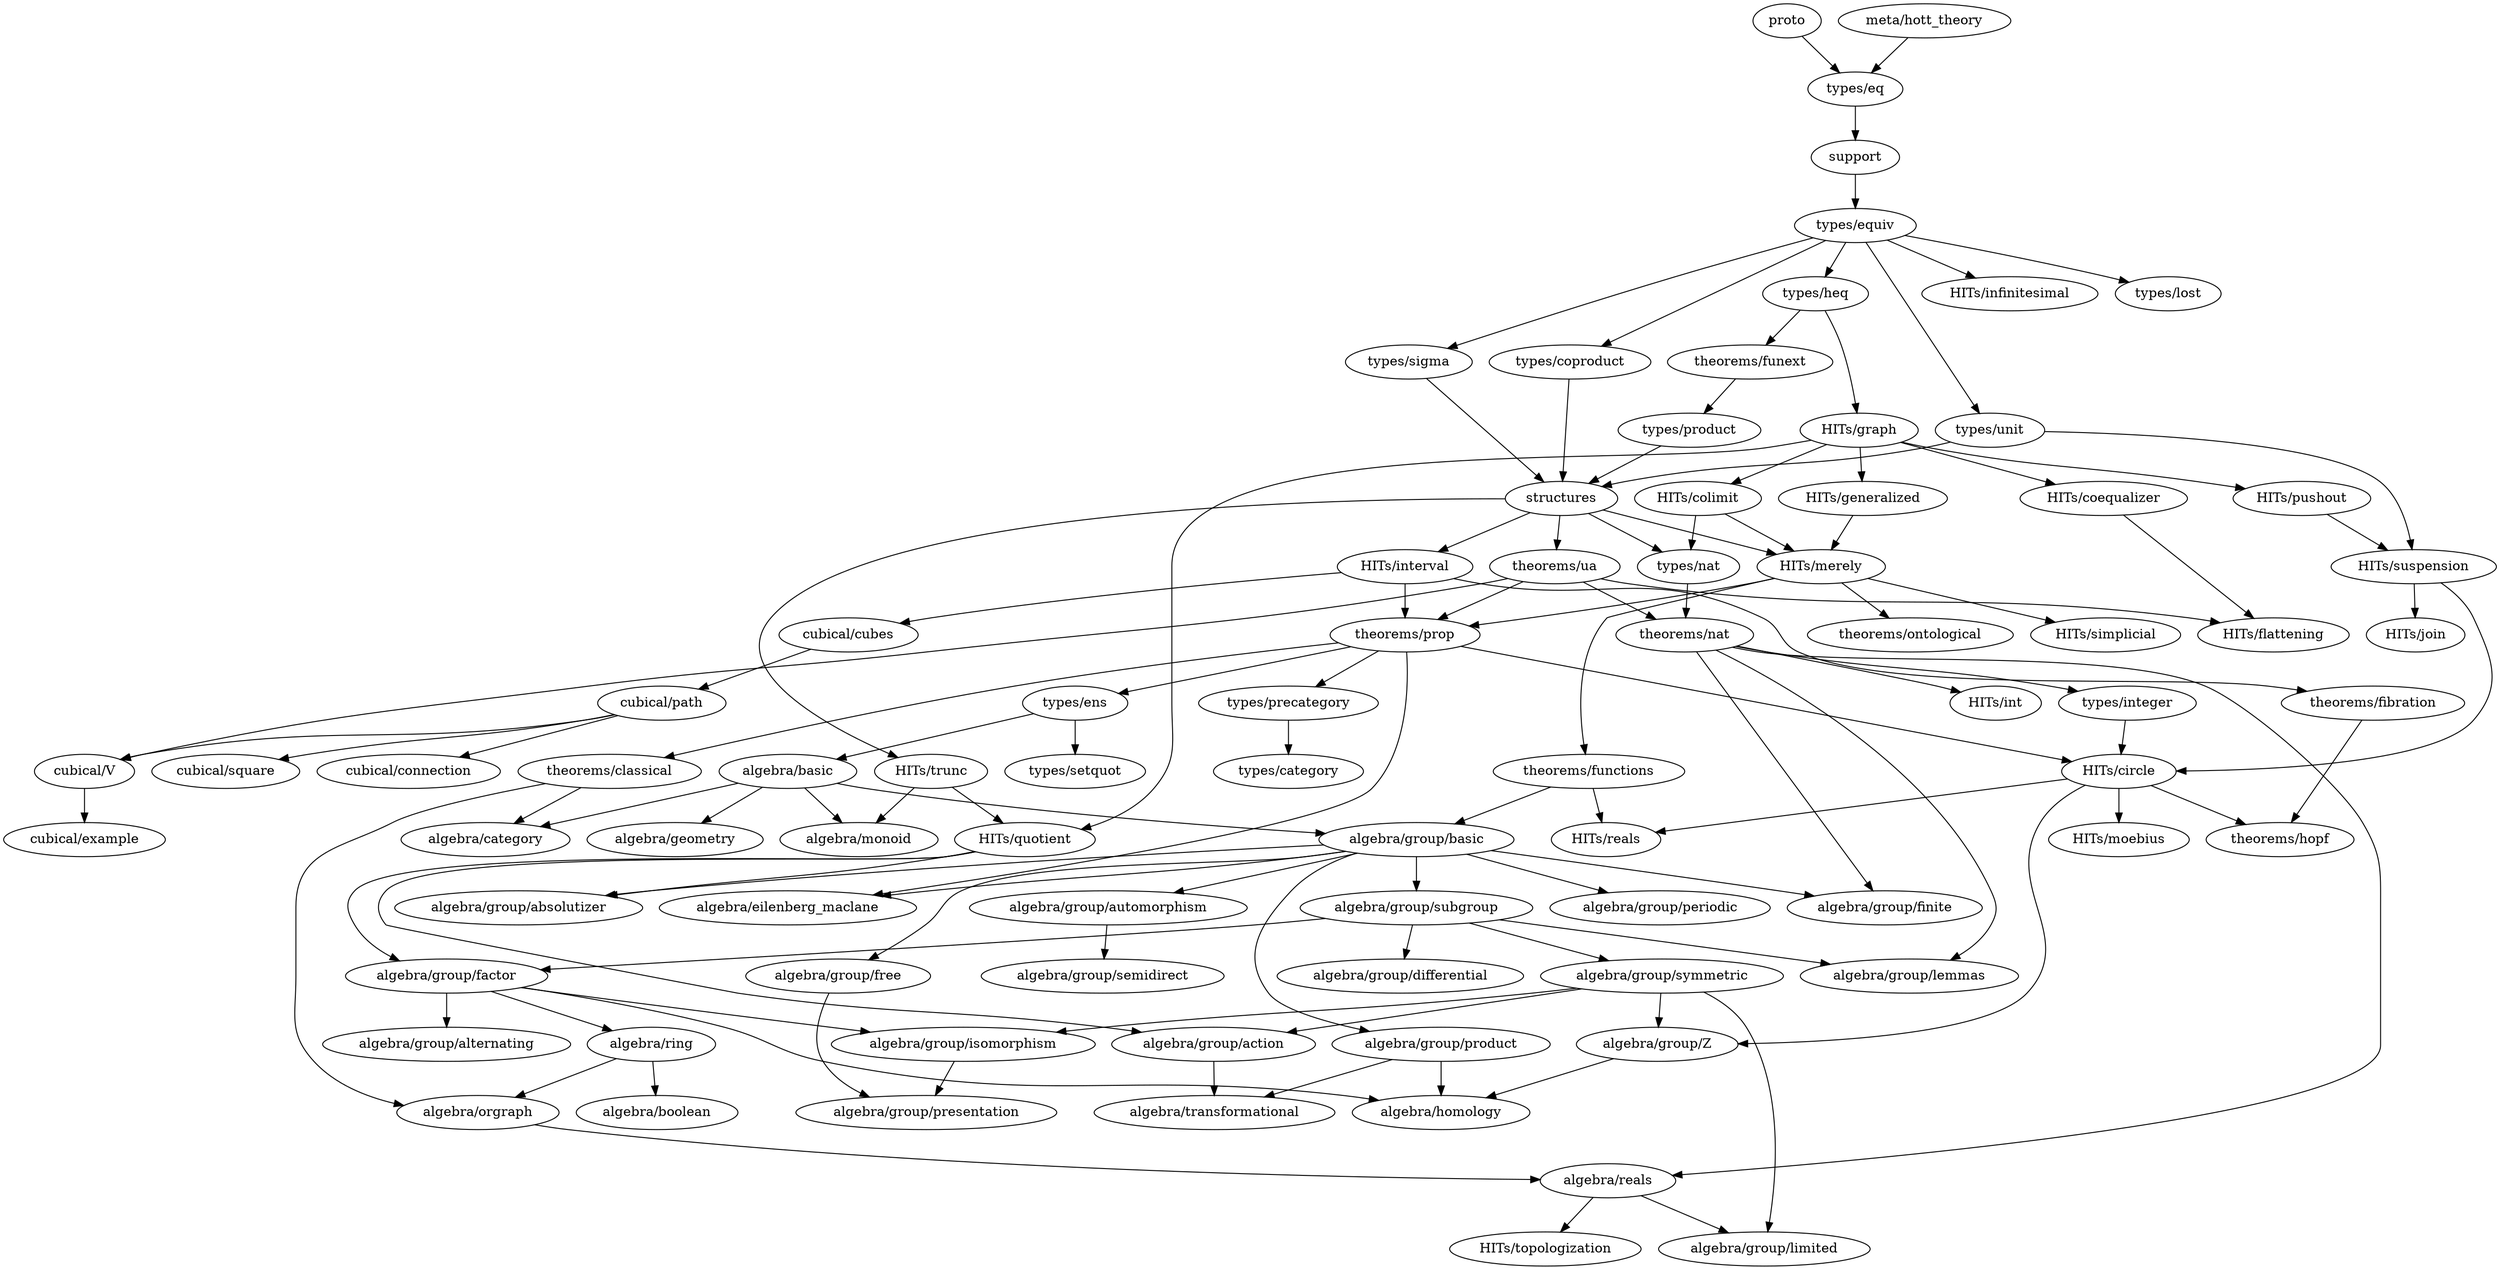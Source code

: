 digraph dependency_map {
  proto -> "types/eq"
  "meta/hott_theory" -> "types/eq"
  support -> "types/equiv"
  structures -> {
    "HITs/interval",
    "HITs/merely",
    "HITs/trunc",
    "types/nat",
    "theorems/ua"
  }

  subgraph algebra {
    "algebra/basic" -> {
      "algebra/category",
      "algebra/monoid",
      "algebra/geometry",
      "algebra/group/basic"
    }
    "algebra/boolean"
    "algebra/category"
    "algebra/eilenberg_maclane"
    "algebra/geometry"
    "algebra/homology"
    "algebra/monoid"
    "algebra/orgraph" -> { "algebra/reals" }
    "algebra/reals" -> { "algebra/group/limited", "HITs/topologization" }
    "algebra/ring" -> { "algebra/boolean", "algebra/orgraph" }
    "algebra/transformational"

  }

  subgraph "algebra/group" {
    "algebra/group/absolutizer"
    "algebra/group/action" -> "algebra/transformational"
    "algebra/group/alternating"
    "algebra/group/automorphism" -> "algebra/group/semidirect"
    "algebra/group/basic" -> {
      "algebra/eilenberg_maclane",
      "algebra/group/finite",
      "algebra/group/absolutizer",
      "algebra/group/automorphism",
      "algebra/group/free",
      "algebra/group/periodic",
      "algebra/group/product",
      "algebra/group/subgroup"
    }
    "algebra/group/differential"
    "algebra/group/factor" -> {
      "algebra/homology",
      "algebra/ring",
      "algebra/group/alternating",
      "algebra/group/isomorphism"
    }
    "algebra/group/finite"
    "algebra/group/free" -> "algebra/group/presentation"
    "algebra/group/isomorphism" -> "algebra/group/presentation"
    "algebra/group/lemmas"
    "algebra/group/limited"
    "algebra/group/periodic"
    "algebra/group/presentation"
    "algebra/group/product" -> { "algebra/homology", "algebra/transformational" }
    "algebra/group/semidirect"
    "algebra/group/subgroup" -> {
      "algebra/group/differential",
      "algebra/group/factor",
      "algebra/group/lemmas",
      "algebra/group/symmetric"
    }
    "algebra/group/symmetric" -> {
      "algebra/group/limited",
      "algebra/group/Z",
      "algebra/group/action",
      "algebra/group/isomorphism"
    }
    "algebra/group/Z" -> { "algebra/homology" }
  }

  subgraph types {
    "types/category"
    "types/coproduct" -> { structures }
    "types/eq" -> { support }
    "types/ens" -> { "algebra/basic", "types/setquot" }
    "types/equiv" -> {
      "types/heq",
      "HITs/infinitesimal",
      "types/coproduct",
      "types/lost",
      "types/unit",
      "types/sigma"
    }
    "types/heq" -> {
      "HITs/graph", "theorems/funext"
    }
    "types/integer" -> "HITs/circle"
    "types/lost"
    "types/nat" -> { "theorems/nat" }
    "types/precategory" -> { "types/category" }
    "types/product" -> { structures }
    "types/setquot"
    "types/sigma" -> { structures }
    "types/unit" -> { structures, "HITs/suspension" }
  }

  subgraph HITs {
    "HITs/circle" -> {
      "algebra/group/Z",
      "theorems/hopf",
      "HITs/moebius",
      "HITs/reals"
    }
    "HITs/coequalizer" -> { "HITs/flattening" }
    "HITs/colimit" -> { "HITs/merely", "types/nat" }
    "HITs/flattening"
    "HITs/generalized" -> "HITs/merely"
    "HITs/graph" -> {
      "HITs/coequalizer",
      "HITs/colimit",
      "HITs/generalized",
      "HITs/pushout",
      "HITs/quotient"
    }
    "HITs/infinitesimal"
    "HITs/interval" -> {
      "cubical/cubes",
      "theorems/prop",
      "theorems/fibration"
    }
    "HITs/join"
    "HITs/merely" -> {
      "theorems/ontological",
      "theorems/prop",
      "HITs/simplicial",
      "theorems/functions"
    }
    "HITs/moebius"
    "HITs/pushout" -> {
      "HITs/suspension"
    }
    "HITs/quotient" -> {
      "algebra/group/absolutizer",
      "algebra/group/action",
      "algebra/group/factor"
    }
    "HITs/reals"
    "HITs/simplicial"
    "HITs/suspension" -> { "HITs/circle", "HITs/join" }
    "HITs/topologization"
    "HITs/trunc" -> { "algebra/monoid", "HITs/quotient" }
  }

  subgraph cubical {
    "cubical/connection"
    "cubical/cubes" -> "cubical/path"
    "cubical/example"
    "cubical/path" -> {
      "cubical/square",
      "cubical/V",
      "cubical/connection"
    }
    "cubical/square"
    "cubical/V" -> { "cubical/example" }
  }

  subgraph theorems {
    "theorems/classical" -> { "algebra/category", "algebra/orgraph" }
    "theorems/fibration" -> { "theorems/hopf" }
    "theorems/functions" -> { "HITs/reals", "algebra/group/basic" }
    "theorems/funext" -> { "types/product" }
    "theorems/hopf"
    "theorems/ontological"
    "theorems/nat" -> {
      "algebra/group/finite",
      "algebra/reals",
      "HITs/int",
      "types/integer",
      "algebra/group/lemmas"
    }
    "theorems/prop" -> {
      "algebra/eilenberg_maclane",
      "HITs/circle",
      "types/ens",
      "types/precategory",
      "theorems/classical"
    }
    "theorems/ua" -> {
      "HITs/flattening",
      "theorems/nat",
      "theorems/prop",
      "cubical/V"
    }
  }
}
